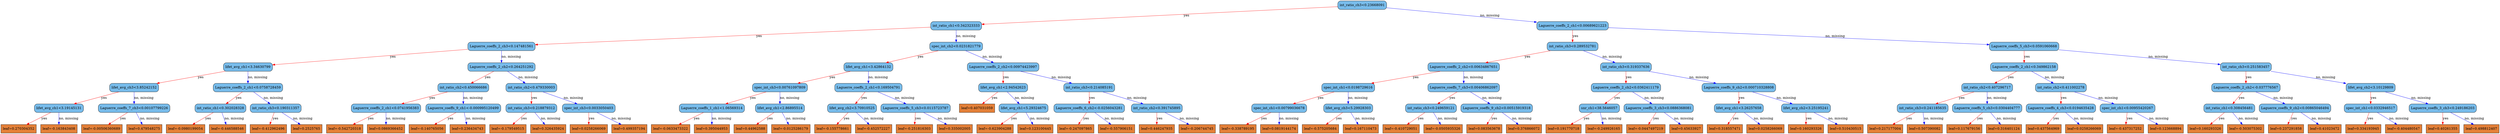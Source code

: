digraph {
	graph [bb="0,0,8428.8,567",
		rankdir=TB
	];
	node [label="\N"];
	0	[fillcolor="#78bceb",
		height=0.5,
		label="int_ratio_ch3<0.23668091",
		pos="4168.9,549",
		shape=box,
		style="filled, rounded",
		width=2.2326];
	1	[fillcolor="#78bceb",
		height=0.5,
		label="int_ratio_ch1<0.342323333",
		pos="3157.9,460.5",
		shape=box,
		style="filled, rounded",
		width=2.3264];
	0 -> 1	[color="#FF0000",
		label=yes,
		lp="3763.9,504.75",
		pos="e,3241.9,468.69 4088.3,541.1 3903.7,525.31 3451,486.58 3253.1,469.65"];
	2	[fillcolor="#78bceb",
		height=0.5,
		label="Laguerre_coeffs_2_ch1<0.00689621223",
		pos="5145.9,460.5",
		shape=box,
		style="filled, rounded",
		width=3.2951];
	0 -> 2	[color="#0000FF",
		label="no, missing",
		lp="4777.8,504.75",
		pos="e,5027,472.03 4249.7,540.85 4418.6,525.89 4810.5,491.19 5015.5,473.04"];
	3	[fillcolor="#78bceb",
		height=0.5,
		label="Laguerre_coeffs_2_ch3<0.147481561",
		pos="1628.9,372",
		shape=box,
		style="filled, rounded",
		width=3.1076];
	1 -> 3	[color="#FF0000",
		label=yes,
		lp="2539.9,416.25",
		pos="e,1741.1,379.35 3073.8,454.74 2818.8,440.32 2053.5,397.02 1752.5,379.99"];
	4	[fillcolor="#78bceb",
		height=0.5,
		label="spec_int_ch2<0.0231821779",
		pos="3157.9,372",
		shape=box,
		style="filled, rounded",
		width=2.4097];
	1 -> 4	[color="#0000FF",
		label="no, missing",
		lp="3189.8,416.25",
		pos="e,3157.9,390.35 3157.9,442.41 3157.9,430.76 3157.9,415.05 3157.9,401.52"];
	5	[fillcolor="#78bceb",
		height=0.5,
		label="int_ratio_ch3<0.289532781",
		pos="5145.9,372",
		shape=box,
		style="filled, rounded",
		width=2.3264];
	2 -> 5	[color="#FF0000",
		label=yes,
		lp="5154.9,416.25",
		pos="e,5145.9,390.35 5145.9,442.41 5145.9,430.76 5145.9,415.05 5145.9,401.52"];
	6	[fillcolor="#78bceb",
		height=0.5,
		label="Laguerre_coeffs_5_ch3<0.0591060668",
		pos="6766.9,372",
		shape=box,
		style="filled, rounded",
		width=3.2014];
	2 -> 6	[color="#0000FF",
		label="no, missing",
		lp="6133.8,416.25",
		pos="e,6651.3,379.17 5264.7,453.16 5561.9,437.3 6334.8,396.05 6640.2,379.76"];
	7	[fillcolor="#78bceb",
		height=0.5,
		label="lifet_avg_ch1<3.34630799",
		pos="832.88,283.5",
		shape=box,
		style="filled, rounded",
		width=2.2639];
	3 -> 7	[color="#FF0000",
		label=yes,
		lp="1311.9,327.75",
		pos="e,914.7,293.39 1516.5,358.79 1358.3,341.6 1072.9,310.58 925.91,294.61"];
	8	[fillcolor="#78bceb",
		height=0.5,
		label="Laguerre_coeffs_2_ch2<0.264251292",
		pos="1628.9,283.5",
		shape=box,
		style="filled, rounded",
		width=3.1076];
	3 -> 8	[color="#0000FF",
		label="no, missing",
		lp="1660.8,327.75",
		pos="e,1628.9,301.85 1628.9,353.91 1628.9,342.26 1628.9,326.55 1628.9,313.02"];
	9	[fillcolor="#78bceb",
		height=0.5,
		label="lifet_avg_ch1<3.42864132",
		pos="2919.9,283.5",
		shape=box,
		style="filled, rounded",
		width=2.2639];
	4 -> 9	[color="#FF0000",
		label=yes,
		lp="3069.9,327.75",
		pos="e,2967.7,301.87 3110,353.6 3072.1,339.82 3018.9,320.5 2978.5,305.79"];
	10	[fillcolor="#78bceb",
		height=0.5,
		label="Laguerre_coeffs_2_ch2<0.00974423997",
		pos="3341.9,283.5",
		shape=box,
		style="filled, rounded",
		width=3.2951];
	4 -> 10	[color="#0000FF",
		label="no, missing",
		lp="3298.8,327.75",
		pos="e,3304.8,301.91 3194.7,353.7 3223.4,340.19 3263.5,321.32 3294.7,306.7"];
	15	[fillcolor="#78bceb",
		height=0.5,
		label="lifet_avg_ch3<3.85242152",
		pos="446.88,195",
		shape=box,
		style="filled, rounded",
		width=2.2639];
	7 -> 15	[color="#FF0000",
		label=yes,
		lp="683.88,239.25",
		pos="e,524.73,213.45 755.23,265.1 691.73,250.87 601.91,230.74 535.58,215.88"];
	16	[fillcolor="#78bceb",
		height=0.5,
		label="Laguerre_coeffs_2_ch1<0.0758728459",
		pos="832.88,195",
		shape=box,
		style="filled, rounded",
		width=3.2014];
	7 -> 16	[color="#0000FF",
		label="no, missing",
		lp="864.75,239.25",
		pos="e,832.88,213.35 832.88,265.41 832.88,253.76 832.88,238.05 832.88,224.52"];
	17	[fillcolor="#78bceb",
		height=0.5,
		label="int_ratio_ch2<0.450066686",
		pos="1558.9,195",
		shape=box,
		style="filled, rounded",
		width=2.3264];
	8 -> 17	[color="#FF0000",
		label=yes,
		lp="1609.9,239.25",
		pos="e,1572.9,213.35 1615,265.41 1605,253.05 1591.3,236.13 1580,222.08"];
	18	[fillcolor="#78bceb",
		height=0.5,
		label="int_ratio_ch2<0.479330003",
		pos="1789.9,195",
		shape=box,
		style="filled, rounded",
		width=2.3264];
	8 -> 18	[color="#0000FF",
		label="no, missing",
		lp="1755.8,239.25",
		pos="e,1757.5,213.41 1661.1,265.2 1685.9,251.87 1720.4,233.31 1747.5,218.77"];
	31	[fillcolor="#78bceb",
		height=0.5,
		label="lifet_avg_ch1<3.19145131",
		pos="193.88,106.5",
		shape=box,
		style="filled, rounded",
		width=2.2639];
	15 -> 31	[color="#FF0000",
		label=yes,
		lp="352.88,150.75",
		pos="e,244.69,124.87 395.98,176.6 355.41,162.73 298.45,143.25 255.33,128.51"];
	32	[fillcolor="#78bceb",
		height=0.5,
		label="Laguerre_coeffs_7_ch3<0.00107799226",
		pos="446.88,106.5",
		shape=box,
		style="filled, rounded",
		width=3.2951];
	15 -> 32	[color="#0000FF",
		label="no, missing",
		lp="478.75,150.75",
		pos="e,446.88,124.85 446.88,176.91 446.88,165.26 446.88,149.55 446.88,136.02"];
	33	[fillcolor="#78bceb",
		height=0.5,
		label="int_ratio_ch1<0.302028328",
		pos="738.88,106.5",
		shape=box,
		style="filled, rounded",
		width=2.3264];
	16 -> 33	[color="#FF0000",
		label=yes,
		lp="803.88,150.75",
		pos="e,757.73,124.85 814.3,176.91 800.49,164.2 781.43,146.66 765.92,132.39"];
	34	[fillcolor="#78bceb",
		height=0.5,
		label="int_ratio_ch3<0.190311357",
		pos="924.88,106.5",
		shape=box,
		style="filled, rounded",
		width=2.3264];
	16 -> 34	[color="#0000FF",
		label="no, missing",
		lp="919.75,150.75",
		pos="e,906.42,124.85 851.05,176.91 864.57,164.2 883.23,146.66 898.4,132.39"];
	63	[fillcolor="#e48038",
		height=0.5,
		label="leaf=0.270304352",
		pos="57.875,18",
		shape=box,
		style=filled,
		width=1.6076];
	31 -> 63	[color="#FF0000",
		label=yes,
		lp="147.88,62.25",
		pos="e,85.023,36.267 166.68,88.203 146.02,75.062 117.38,56.846 94.67,42.403"];
	64	[fillcolor="#e48038",
		height=0.5,
		label="leaf=-0.163843408",
		pos="193.88,18",
		shape=box,
		style=filled,
		width=1.6701];
	31 -> 64	[color="#0000FF",
		label="no, missing",
		lp="225.75,62.25",
		pos="e,193.88,36.35 193.88,88.41 193.88,76.758 193.88,61.047 193.88,47.519"];
	65	[fillcolor="#e48038",
		height=0.5,
		label="leaf=-0.00506360689",
		pos="338.88,18",
		shape=box,
		style=filled,
		width=1.8576];
	32 -> 65	[color="#FF0000",
		label=yes,
		lp="411.88,62.25",
		pos="e,360.43,36.267 425.28,88.203 409.24,75.356 387.15,57.661 369.31,43.38"];
	66	[fillcolor="#e48038",
		height=0.5,
		label="leaf=0.479548275",
		pos="481.88,18",
		shape=box,
		style=filled,
		width=1.6076];
	32 -> 66	[color="#0000FF",
		label="no, missing",
		lp="499.75,62.25",
		pos="e,474.85,36.35 453.79,88.41 458.6,76.522 465.12,60.41 470.67,46.702"];
	67	[fillcolor="#e48038",
		height=0.5,
		label="leaf=-0.0980199054",
		pos="620.88,18",
		shape=box,
		style=filled,
		width=1.7639];
	33 -> 67	[color="#FF0000",
		label=yes,
		lp="699.88,62.25",
		pos="e,644.43,36.267 715.28,88.203 697.59,75.238 673.17,57.336 653.6,42.988"];
	68	[fillcolor="#e48038",
		height=0.5,
		label="leaf=-0.446588546",
		pos="762.88,18",
		shape=box,
		style=filled,
		width=1.6701];
	33 -> 68	[color="#0000FF",
		label="no, missing",
		lp="785.75,62.25",
		pos="e,758.06,36.35 743.62,88.41 746.88,76.64 751.3,60.729 755.08,47.11"];
	69	[fillcolor="#e48038",
		height=0.5,
		label="leaf=-0.412962496",
		pos="900.88,18",
		shape=box,
		style=filled,
		width=1.6701];
	34 -> 69	[color="#FF0000",
		label=yes,
		lp="924.88,62.25",
		pos="e,905.69,36.35 920.13,88.41 916.87,76.64 912.45,60.729 908.67,47.11"];
	70	[fillcolor="#e48038",
		height=0.5,
		label="leaf=0.2525765",
		pos="1029.9,18",
		shape=box,
		style=filled,
		width=1.4201];
	34 -> 70	[color="#0000FF",
		label="no, missing",
		lp="1018.8,62.25",
		pos="e,1008.9,36.267 945.87,88.203 961.47,75.356 982.95,57.661 1000.3,43.38"];
	35	[fillcolor="#78bceb",
		height=0.5,
		label="Laguerre_coeffs_2_ch1<0.0741956383",
		pos="1297.9,106.5",
		shape=box,
		style="filled, rounded",
		width=3.2014];
	17 -> 35	[color="#FF0000",
		label=yes,
		lp="1460.9,150.75",
		pos="e,1350.3,124.87 1506.4,176.6 1464.4,162.7 1405.5,143.17 1361,128.42"];
	36	[fillcolor="#78bceb",
		height=0.5,
		label="Laguerre_coeffs_9_ch1<-0.000995120499",
		pos="1558.9,106.5",
		shape=box,
		style="filled, rounded",
		width=3.4514];
	17 -> 36	[color="#0000FF",
		label="no, missing",
		lp="1590.8,150.75",
		pos="e,1558.9,124.85 1558.9,176.91 1558.9,165.26 1558.9,149.55 1558.9,136.02"];
	37	[fillcolor="#78bceb",
		height=0.5,
		label="int_ratio_ch3<0.218879312",
		pos="1789.9,106.5",
		shape=box,
		style="filled, rounded",
		width=2.3264];
	18 -> 37	[color="#FF0000",
		label=yes,
		lp="1798.9,150.75",
		pos="e,1789.9,124.85 1789.9,176.91 1789.9,165.26 1789.9,149.55 1789.9,136.02"];
	38	[fillcolor="#78bceb",
		height=0.5,
		label="spec_int_ch3<0.0033050403",
		pos="1981.9,106.5",
		shape=box,
		style="filled, rounded",
		width=2.4097];
	18 -> 38	[color="#0000FF",
		label="no, missing",
		lp="1935.8,150.75",
		pos="e,1943.2,124.91 1828.3,176.7 1858.4,163.13 1900.5,144.16 1933,129.51"];
	71	[fillcolor="#e48038",
		height=0.5,
		label="leaf=-0.542720318",
		pos="1158.9,18",
		shape=box,
		style=filled,
		width=1.6701];
	35 -> 71	[color="#FF0000",
		label=yes,
		lp="1249.9,62.25",
		pos="e,1186.6,36.267 1270.1,88.203 1248.9,75.003 1219.4,56.683 1196.2,42.209"];
	72	[fillcolor="#e48038",
		height=0.5,
		label="leaf=0.0869366452",
		pos="1297.9,18",
		shape=box,
		style=filled,
		width=1.7014];
	35 -> 72	[color="#0000FF",
		label="no, missing",
		lp="1329.8,62.25",
		pos="e,1297.9,36.35 1297.9,88.41 1297.9,76.758 1297.9,61.047 1297.9,47.519"];
	73	[fillcolor="#e48038",
		height=0.5,
		label="leaf=-0.140765056",
		pos="1436.9,18",
		shape=box,
		style=filled,
		width=1.6701];
	36 -> 73	[color="#FF0000",
		label=yes,
		lp="1517.9,62.25",
		pos="e,1461.2,36.267 1534.5,88.203 1516.1,75.179 1490.7,57.173 1470.4,42.792"];
	74	[fillcolor="#e48038",
		height=0.5,
		label="leaf=0.236434743",
		pos="1572.9,18",
		shape=box,
		style=filled,
		width=1.6076];
	36 -> 74	[color="#0000FF",
		label="no, missing",
		lp="1599.8,62.25",
		pos="e,1570.1,36.35 1561.6,88.41 1563.5,76.758 1566.1,61.047 1568.3,47.519"];
	75	[fillcolor="#e48038",
		height=0.5,
		label="leaf=-0.179549515",
		pos="1708.9,18",
		shape=box,
		style=filled,
		width=1.6701];
	37 -> 75	[color="#FF0000",
		label=yes,
		lp="1765.9,62.25",
		pos="e,1725.1,36.35 1773.9,88.41 1762.2,75.934 1746.1,58.805 1732.9,44.685"];
	76	[fillcolor="#e48038",
		height=0.5,
		label="leaf=0.326435924",
		pos="1844.9,18",
		shape=box,
		style=filled,
		width=1.6076];
	37 -> 76	[color="#0000FF",
		label="no, missing",
		lp="1854.8,62.25",
		pos="e,1833.8,36.35 1800.7,88.41 1808.4,76.287 1819,59.77 1827.8,45.89"];
	77	[fillcolor="#e48038",
		height=0.5,
		label="leaf=0.0258266069",
		pos="1981.9,18",
		shape=box,
		style=filled,
		width=1.7014];
	38 -> 77	[color="#FF0000",
		label=yes,
		lp="1990.9,62.25",
		pos="e,1981.9,36.35 1981.9,88.41 1981.9,76.758 1981.9,61.047 1981.9,47.519"];
	78	[fillcolor="#e48038",
		height=0.5,
		label="leaf=0.499357194",
		pos="2118.9,18",
		shape=box,
		style=filled,
		width=1.6076];
	38 -> 78	[color="#0000FF",
		label="no, missing",
		lp="2094.8,62.25",
		pos="e,2091.5,36.267 2009.3,88.203 2030.1,75.062 2058.9,56.846 2081.8,42.403"];
	19	[fillcolor="#78bceb",
		height=0.5,
		label="spec_int_ch3<0.00761097809",
		pos="2654.9,195",
		shape=box,
		style="filled, rounded",
		width=2.5035];
	9 -> 19	[color="#FF0000",
		label=yes,
		lp="2820.9,239.25",
		pos="e,2708.1,213.37 2866.6,265.1 2824,251.2 2764.2,231.67 2719,216.92"];
	20	[fillcolor="#78bceb",
		height=0.5,
		label="Laguerre_coeffs_2_ch1<0.169504791",
		pos="2919.9,195",
		shape=box,
		style="filled, rounded",
		width=3.1076];
	9 -> 20	[color="#0000FF",
		label="no, missing",
		lp="2951.8,239.25",
		pos="e,2919.9,213.35 2919.9,265.41 2919.9,253.76 2919.9,238.05 2919.9,224.52"];
	21	[fillcolor="#78bceb",
		height=0.5,
		label="lifet_avg_ch1<2.94542623",
		pos="3341.9,195",
		shape=box,
		style="filled, rounded",
		width=2.2639];
	10 -> 21	[color="#FF0000",
		label=yes,
		lp="3350.9,239.25",
		pos="e,3341.9,213.35 3341.9,265.41 3341.9,253.76 3341.9,238.05 3341.9,224.52"];
	22	[fillcolor="#78bceb",
		height=0.5,
		label="int_ratio_ch3<0.214085191",
		pos="3671.9,195",
		shape=box,
		style="filled, rounded",
		width=2.3264];
	10 -> 22	[color="#0000FF",
		label="no, missing",
		lp="3568.8,239.25",
		pos="e,3605.3,213.45 3408.3,265.1 3462,251.02 3537.8,231.16 3594.3,216.34"];
	39	[fillcolor="#78bceb",
		height=0.5,
		label="Laguerre_coeffs_1_ch1<1.06569314",
		pos="2396.9,106.5",
		shape=box,
		style="filled, rounded",
		width=3.0139];
	19 -> 39	[color="#FF0000",
		label=yes,
		lp="2558.9,150.75",
		pos="e,2448.7,124.87 2603,176.6 2561.6,162.73 2503.5,143.25 2459.5,128.51"];
	40	[fillcolor="#78bceb",
		height=0.5,
		label="lifet_avg_ch1<2.86895514",
		pos="2654.9,106.5",
		shape=box,
		style="filled, rounded",
		width=2.2639];
	19 -> 40	[color="#0000FF",
		label="no, missing",
		lp="2686.8,150.75",
		pos="e,2654.9,124.85 2654.9,176.91 2654.9,165.26 2654.9,149.55 2654.9,136.02"];
	41	[fillcolor="#78bceb",
		height=0.5,
		label="lifet_avg_ch2<3.70910525",
		pos="2869.9,106.5",
		shape=box,
		style="filled, rounded",
		width=2.2639];
	20 -> 41	[color="#FF0000",
		label=yes,
		lp="2908.9,150.75",
		pos="e,2879.9,124.85 2910,176.91 2903.1,164.9 2893.6,148.59 2885.7,134.8"];
	42	[fillcolor="#78bceb",
		height=0.5,
		label="Laguerre_coeffs_5_ch3<0.0115723787",
		pos="3084.9,106.5",
		shape=box,
		style="filled, rounded",
		width=3.2014];
	20 -> 42	[color="#0000FF",
		label="no, missing",
		lp="3049.8,150.75",
		pos="e,3051.7,124.91 2952.9,176.7 2978.4,163.31 3014,144.65 3041.8,130.08"];
	79	[fillcolor="#e48038",
		height=0.5,
		label="leaf=-0.0633473322",
		pos="2257.9,18",
		shape=box,
		style=filled,
		width=1.7639];
	39 -> 79	[color="#FF0000",
		label=yes,
		lp="2348.9,62.25",
		pos="e,2285.6,36.267 2369.1,88.203 2347.9,75.003 2318.4,56.683 2295.2,42.209"];
	80	[fillcolor="#e48038",
		height=0.5,
		label="leaf=0.395044953",
		pos="2396.9,18",
		shape=box,
		style=filled,
		width=1.6076];
	39 -> 80	[color="#0000FF",
		label="no, missing",
		lp="2428.8,62.25",
		pos="e,2396.9,36.35 2396.9,88.41 2396.9,76.758 2396.9,61.047 2396.9,47.519"];
	81	[fillcolor="#e48038",
		height=0.5,
		label="leaf=0.44962588",
		pos="2526.9,18",
		shape=box,
		style=filled,
		width=1.5139];
	40 -> 81	[color="#FF0000",
		label=yes,
		lp="2611.9,62.25",
		pos="e,2552.4,36.267 2629.3,88.203 2609.9,75.12 2583.1,57.01 2561.8,42.597"];
	82	[fillcolor="#e48038",
		height=0.5,
		label="leaf=-0.0125286179",
		pos="2662.9,18",
		shape=box,
		style=filled,
		width=1.7639];
	40 -> 82	[color="#0000FF",
		label="no, missing",
		lp="2691.8,62.25",
		pos="e,2661.3,36.35 2656.5,88.41 2657.5,76.758 2659,61.047 2660.2,47.519"];
	83	[fillcolor="#e48038",
		height=0.5,
		label="leaf=-0.155778661",
		pos="2804.9,18",
		shape=box,
		style=filled,
		width=1.6701];
	41 -> 83	[color="#FF0000",
		label=yes,
		lp="2852.9,62.25",
		pos="e,2817.9,36.35 2857,88.41 2847.8,76.169 2835.3,59.449 2824.8,45.487"];
	84	[fillcolor="#e48038",
		height=0.5,
		label="leaf=-0.452572227",
		pos="2942.9,18",
		shape=box,
		style=filled,
		width=1.6701];
	41 -> 84	[color="#0000FF",
		label="no, missing",
		lp="2945.8,62.25",
		pos="e,2928.2,36.35 2884.3,88.41 2894.7,76.051 2909,59.127 2920.9,45.085"];
	85	[fillcolor="#e48038",
		height=0.5,
		label="leaf=-0.251816303",
		pos="3080.9,18",
		shape=box,
		style=filled,
		width=1.6701];
	42 -> 85	[color="#FF0000",
		label=yes,
		lp="3092.9,62.25",
		pos="e,3081.7,36.35 3084.1,88.41 3083.5,76.758 3082.8,61.047 3082.2,47.519"];
	86	[fillcolor="#e48038",
		height=0.5,
		label="leaf=0.335002005",
		pos="3216.9,18",
		shape=box,
		style=filled,
		width=1.6076];
	42 -> 86	[color="#0000FF",
		label="no, missing",
		lp="3194.8,62.25",
		pos="e,3190.5,36.267 3111.3,88.203 3131.3,75.062 3159.1,56.846 3181.2,42.403"];
	43	[fillcolor="#e48038",
		height=0.5,
		label="leaf=0.407031059",
		pos="3292.9,106.5",
		shape=box,
		style=filled,
		width=1.6076];
	21 -> 43	[color="#FF0000",
		label=yes,
		lp="3330.9,150.75",
		pos="e,3302.7,124.85 3332.2,176.91 3325.4,164.9 3316.2,148.59 3308.3,134.8"];
	44	[fillcolor="#78bceb",
		height=0.5,
		label="lifet_avg_ch1<5.29324675",
		pos="3449.9,106.5",
		shape=box,
		style="filled, rounded",
		width=2.2639];
	21 -> 44	[color="#0000FF",
		label="no, missing",
		lp="3437.8,150.75",
		pos="e,3428.3,124.77 3363.5,176.7 3379.5,163.86 3401.6,146.16 3419.4,131.88"];
	45	[fillcolor="#78bceb",
		height=0.5,
		label="Laguerre_coeffs_6_ch2<-0.0256043281",
		pos="3671.9,106.5",
		shape=box,
		style="filled, rounded",
		width=3.2639];
	22 -> 45	[color="#FF0000",
		label=yes,
		lp="3680.9,150.75",
		pos="e,3671.9,124.85 3671.9,176.91 3671.9,165.26 3671.9,149.55 3671.9,136.02"];
	46	[fillcolor="#78bceb",
		height=0.5,
		label="int_ratio_ch2<0.391745895",
		pos="3898.9,106.5",
		shape=box,
		style="filled, rounded",
		width=2.3264];
	22 -> 46	[color="#0000FF",
		label="no, missing",
		lp="3837.8,150.75",
		pos="e,3853.3,124.87 3717.5,176.6 3753.6,162.85 3804.2,143.58 3842.7,128.89"];
	87	[fillcolor="#e48038",
		height=0.5,
		label="leaf=-0.623904288",
		pos="3352.9,18",
		shape=box,
		style=filled,
		width=1.6701];
	44 -> 87	[color="#FF0000",
		label=yes,
		lp="3419.9,62.25",
		pos="e,3372.3,36.35 3430.7,88.41 3416.5,75.698 3396.8,58.157 3380.8,43.889"];
	88	[fillcolor="#e48038",
		height=0.5,
		label="leaf=0.123100445",
		pos="3488.9,18",
		shape=box,
		style=filled,
		width=1.6076];
	44 -> 88	[color="#0000FF",
		label="no, missing",
		lp="3504.8,62.25",
		pos="e,3481.1,36.35 3457.6,88.41 3462.9,76.522 3470.2,60.41 3476.4,46.702"];
	89	[fillcolor="#e48038",
		height=0.5,
		label="leaf=-0.247097865",
		pos="3624.9,18",
		shape=box,
		style=filled,
		width=1.6701];
	45 -> 89	[color="#FF0000",
		label=yes,
		lp="3661.9,62.25",
		pos="e,3634.3,36.35 3662.6,88.41 3656.1,76.405 3647.2,60.091 3639.7,46.295"];
	90	[fillcolor="#e48038",
		height=0.5,
		label="leaf=-0.557906151",
		pos="3762.9,18",
		shape=box,
		style=filled,
		width=1.6701];
	45 -> 90	[color="#0000FF",
		label="no, missing",
		lp="3757.8,62.25",
		pos="e,3744.6,36.35 3689.9,88.41 3703.2,75.698 3721.7,58.157 3736.7,43.889"];
	91	[fillcolor="#e48038",
		height=0.5,
		label="leaf=0.446247935",
		pos="3898.9,18",
		shape=box,
		style=filled,
		width=1.6076];
	46 -> 91	[color="#FF0000",
		label=yes,
		lp="3907.9,62.25",
		pos="e,3898.9,36.35 3898.9,88.41 3898.9,76.758 3898.9,61.047 3898.9,47.519"];
	92	[fillcolor="#e48038",
		height=0.5,
		label="leaf=-0.206744745",
		pos="4034.9,18",
		shape=box,
		style=filled,
		width=1.6701];
	46 -> 92	[color="#0000FF",
		label="no, missing",
		lp="4011.8,62.25",
		pos="e,4007.7,36.267 3926.1,88.203 3946.7,75.062 3975.4,56.846 3998.1,42.403"];
	11	[fillcolor="#78bceb",
		height=0.5,
		label="Laguerre_coeffs_2_ch2<0.00634867651",
		pos="4934.9,283.5",
		shape=box,
		style="filled, rounded",
		width=3.2951];
	5 -> 11	[color="#FF0000",
		label=yes,
		lp="5068.9,327.75",
		pos="e,4977.3,301.87 5103.4,353.6 5070,339.9 5023.3,320.75 4987.5,306.08"];
	12	[fillcolor="#78bceb",
		height=0.5,
		label="int_ratio_ch3<0.319337636",
		pos="5493.9,283.5",
		shape=box,
		style="filled, rounded",
		width=2.3264];
	5 -> 12	[color="#0000FF",
		label="no, missing",
		lp="5383.8,327.75",
		pos="e,5423.7,301.95 5215.9,353.6 5272.8,339.46 5353.1,319.49 5412.8,304.65"];
	13	[fillcolor="#78bceb",
		height=0.5,
		label="Laguerre_coeffs_2_ch1<0.349862158",
		pos="6766.9,283.5",
		shape=box,
		style="filled, rounded",
		width=3.1076];
	6 -> 13	[color="#FF0000",
		label=yes,
		lp="6775.9,327.75",
		pos="e,6766.9,301.85 6766.9,353.91 6766.9,342.26 6766.9,326.55 6766.9,313.02"];
	14	[fillcolor="#78bceb",
		height=0.5,
		label="int_ratio_ch3<0.251583457",
		pos="7576.9,283.5",
		shape=box,
		style="filled, rounded",
		width=2.3264];
	6 -> 14	[color="#0000FF",
		label="no, missing",
		lp="7276.8,327.75",
		pos="e,7492.7,293.48 6882.5,358.65 7043.4,341.47 7331.9,310.66 7481.4,294.7"];
	23	[fillcolor="#78bceb",
		height=0.5,
		label="spec_int_ch1<0.0198729616",
		pos="4544.9,195",
		shape=box,
		style="filled, rounded",
		width=2.4097];
	11 -> 23	[color="#FF0000",
		label=yes,
		lp="4783.9,239.25",
		pos="e,4623.5,213.45 4856.4,265.1 4792.3,250.87 4701.5,230.74 4634.5,215.88"];
	24	[fillcolor="#78bceb",
		height=0.5,
		label="Laguerre_coeffs_7_ch3<0.00406862097",
		pos="4934.9,195",
		shape=box,
		style="filled, rounded",
		width=3.2951];
	11 -> 24	[color="#0000FF",
		label="no, missing",
		lp="4966.8,239.25",
		pos="e,4934.9,213.35 4934.9,265.41 4934.9,253.76 4934.9,238.05 4934.9,224.52"];
	25	[fillcolor="#78bceb",
		height=0.5,
		label="Laguerre_coeffs_2_ch2<0.0362411179",
		pos="5493.9,195",
		shape=box,
		style="filled, rounded",
		width=3.2014];
	12 -> 25	[color="#FF0000",
		label=yes,
		lp="5502.9,239.25",
		pos="e,5493.9,213.35 5493.9,265.41 5493.9,253.76 5493.9,238.05 5493.9,224.52"];
	26	[fillcolor="#78bceb",
		height=0.5,
		label="Laguerre_coeffs_9_ch2<0.000710328808",
		pos="5885.9,195",
		shape=box,
		style="filled, rounded",
		width=3.3889];
	12 -> 26	[color="#0000FF",
		label="no, missing",
		lp="5757.8,239.25",
		pos="e,5806.8,213.45 5572.7,265.1 5637.2,250.87 5728.4,230.74 5795.8,215.88"];
	47	[fillcolor="#78bceb",
		height=0.5,
		label="spec_int_ch1<0.00799036678",
		pos="4311.9,106.5",
		shape=box,
		style="filled, rounded",
		width=2.5035];
	23 -> 47	[color="#FF0000",
		label=yes,
		lp="4458.9,150.75",
		pos="e,4358.7,124.87 4498,176.6 4460.9,162.82 4408.8,143.5 4369.2,128.79"];
	48	[fillcolor="#78bceb",
		height=0.5,
		label="lifet_avg_ch3<5.29928303",
		pos="4544.9,106.5",
		shape=box,
		style="filled, rounded",
		width=2.2639];
	23 -> 48	[color="#0000FF",
		label="no, missing",
		lp="4576.8,150.75",
		pos="e,4544.9,124.85 4544.9,176.91 4544.9,165.26 4544.9,149.55 4544.9,136.02"];
	49	[fillcolor="#78bceb",
		height=0.5,
		label="int_ratio_ch3<0.249659121",
		pos="4824.9,106.5",
		shape=box,
		style="filled, rounded",
		width=2.3264];
	24 -> 49	[color="#FF0000",
		label=yes,
		lp="4898.9,150.75",
		pos="e,4846.8,124.77 4912.9,176.7 4896.5,163.86 4874,146.16 4855.9,131.88"];
	50	[fillcolor="#78bceb",
		height=0.5,
		label="Laguerre_coeffs_9_ch2<0.00515919318",
		pos="5044.9,106.5",
		shape=box,
		style="filled, rounded",
		width=3.2951];
	24 -> 50	[color="#0000FF",
		label="no, missing",
		lp="5031.8,150.75",
		pos="e,5022.9,124.77 4956.9,176.7 4973.2,163.86 4995.7,146.16 5013.9,131.88"];
	93	[fillcolor="#e48038",
		height=0.5,
		label="leaf=-0.338789195",
		pos="4172.9,18",
		shape=box,
		style=filled,
		width=1.6701];
	47 -> 93	[color="#FF0000",
		label=yes,
		lp="4263.9,62.25",
		pos="e,4200.6,36.267 4284.1,88.203 4262.9,75.003 4233.4,56.683 4210.2,42.209"];
	94	[fillcolor="#e48038",
		height=0.5,
		label="leaf=0.0819144174",
		pos="4311.9,18",
		shape=box,
		style=filled,
		width=1.7014];
	47 -> 94	[color="#0000FF",
		label="no, missing",
		lp="4343.8,62.25",
		pos="e,4311.9,36.35 4311.9,88.41 4311.9,76.758 4311.9,61.047 4311.9,47.519"];
	95	[fillcolor="#e48038",
		height=0.5,
		label="leaf=-0.575205684",
		pos="4450.9,18",
		shape=box,
		style=filled,
		width=1.6701];
	48 -> 95	[color="#FF0000",
		label=yes,
		lp="4515.9,62.25",
		pos="e,4469.7,36.35 4526.3,88.41 4512.5,75.698 4493.4,58.157 4477.9,43.889"];
	96	[fillcolor="#e48038",
		height=0.5,
		label="leaf=0.167110473",
		pos="4586.9,18",
		shape=box,
		style=filled,
		width=1.6076];
	48 -> 96	[color="#0000FF",
		label="no, missing",
		lp="4601.8,62.25",
		pos="e,4578.5,36.35 4553.2,88.41 4558.9,76.522 4566.8,60.41 4573.4,46.702"];
	97	[fillcolor="#e48038",
		height=0.5,
		label="leaf=-0.410729051",
		pos="4722.9,18",
		shape=box,
		style=filled,
		width=1.6701];
	49 -> 97	[color="#FF0000",
		label=yes,
		lp="4792.9,62.25",
		pos="e,4743.3,36.35 4804.7,88.41 4789.6,75.581 4768.7,57.831 4751.8,43.493"];
	98	[fillcolor="#e48038",
		height=0.5,
		label="leaf=-0.0505935326",
		pos="4864.9,18",
		shape=box,
		style=filled,
		width=1.7639];
	49 -> 98	[color="#0000FF",
		label="no, missing",
		lp="4880.8,62.25",
		pos="e,4856.9,36.35 4832.8,88.41 4838.3,76.522 4845.7,60.41 4852.1,46.702"];
	99	[fillcolor="#e48038",
		height=0.5,
		label="leaf=0.083563678",
		pos="5003.9,18",
		shape=box,
		style=filled,
		width=1.6076];
	50 -> 99	[color="#FF0000",
		label=yes,
		lp="5037.9,62.25",
		pos="e,5012.1,36.35 5036.8,88.41 5031.1,76.522 5023.5,60.41 5017,46.702"];
	100	[fillcolor="#e48038",
		height=0.5,
		label="leaf=0.376866072",
		pos="5137.9,18",
		shape=box,
		style=filled,
		width=1.6076];
	50 -> 100	[color="#0000FF",
		label="no, missing",
		lp="5131.8,62.25",
		pos="e,5119.2,36.35 5063.2,88.41 5076.9,75.698 5095.8,58.157 5111.1,43.889"];
	51	[fillcolor="#78bceb",
		height=0.5,
		label="snr_ch1<38.5646057",
		pos="5389.9,106.5",
		shape=box,
		style="filled, rounded",
		width=1.8264];
	25 -> 51	[color="#FF0000",
		label=yes,
		lp="5460.9,150.75",
		pos="e,5410.7,124.85 5473.3,176.91 5457.9,164.08 5436.6,146.33 5419.3,131.99"];
	52	[fillcolor="#78bceb",
		height=0.5,
		label="Laguerre_coeffs_3_ch3<0.0886368081",
		pos="5588.9,106.5",
		shape=box,
		style="filled, rounded",
		width=3.2014];
	25 -> 52	[color="#0000FF",
		label="no, missing",
		lp="5582.8,150.75",
		pos="e,5569.8,124.85 5512.6,176.91 5526.6,164.2 5545.9,146.66 5561.5,132.39"];
	53	[fillcolor="#78bceb",
		height=0.5,
		label="lifet_avg_ch1<3.26257658",
		pos="5885.9,106.5",
		shape=box,
		style="filled, rounded",
		width=2.2639];
	26 -> 53	[color="#FF0000",
		label=yes,
		lp="5894.9,150.75",
		pos="e,5885.9,124.85 5885.9,176.91 5885.9,165.26 5885.9,149.55 5885.9,136.02"];
	54	[fillcolor="#78bceb",
		height=0.5,
		label="lifet_avg_ch2<3.25195241",
		pos="6089.9,106.5",
		shape=box,
		style="filled, rounded",
		width=2.2639];
	26 -> 54	[color="#0000FF",
		label="no, missing",
		lp="6038.8,150.75",
		pos="e,6048.8,124.91 5926.7,176.7 5958.8,163.08 6003.8,143.99 6038.4,129.32"];
	101	[fillcolor="#e48038",
		height=0.5,
		label="leaf=0.191770718",
		pos="5271.9,18",
		shape=box,
		style=filled,
		width=1.6076];
	51 -> 101	[color="#FF0000",
		label=yes,
		lp="5350.9,62.25",
		pos="e,5295.4,36.267 5366.3,88.203 5348.6,75.238 5324.2,57.336 5304.6,42.988"];
	102	[fillcolor="#e48038",
		height=0.5,
		label="leaf=-0.249926165",
		pos="5407.9,18",
		shape=box,
		style=filled,
		width=1.6701];
	51 -> 102	[color="#0000FF",
		label="no, missing",
		lp="5432.8,62.25",
		pos="e,5404.3,36.35 5393.4,88.41 5395.9,76.758 5399.1,61.047 5401.9,47.519"];
	103	[fillcolor="#e48038",
		height=0.5,
		label="leaf=-0.0447497219",
		pos="5549.9,18",
		shape=box,
		style=filled,
		width=1.7639];
	52 -> 103	[color="#FF0000",
		label=yes,
		lp="5581.9,62.25",
		pos="e,5557.7,36.35 5581.2,88.41 5575.8,76.522 5568.5,60.41 5562.4,46.702"];
	104	[fillcolor="#e48038",
		height=0.5,
		label="leaf=0.45633927",
		pos="5685.9,18",
		shape=box,
		style=filled,
		width=1.5139];
	52 -> 104	[color="#0000FF",
		label="no, missing",
		lp="5678.8,62.25",
		pos="e,5666.4,36.35 5608,88.41 5622.3,75.698 5642,58.157 5658,43.889"];
	105	[fillcolor="#e48038",
		height=0.5,
		label="leaf=0.318557471",
		pos="5815.9,18",
		shape=box,
		style=filled,
		width=1.6076];
	53 -> 105	[color="#FF0000",
		label=yes,
		lp="5866.9,62.25",
		pos="e,5829.9,36.35 5872,88.41 5862,76.051 5848.3,59.127 5837,45.085"];
	106	[fillcolor="#e48038",
		height=0.5,
		label="leaf=0.0258266069",
		pos="5952.9,18",
		shape=box,
		style=filled,
		width=1.7014];
	53 -> 106	[color="#0000FF",
		label="no, missing",
		lp="5957.8,62.25",
		pos="e,5939.4,36.35 5899.1,88.41 5908.7,76.051 5921.8,59.127 5932.7,45.085"];
	107	[fillcolor="#e48038",
		height=0.5,
		label="leaf=0.160293326",
		pos="6089.9,18",
		shape=box,
		style=filled,
		width=1.6076];
	54 -> 107	[color="#FF0000",
		label=yes,
		lp="6098.9,62.25",
		pos="e,6089.9,36.35 6089.9,88.41 6089.9,76.758 6089.9,61.047 6089.9,47.519"];
	108	[fillcolor="#e48038",
		height=0.5,
		label="leaf=0.510430515",
		pos="6223.9,18",
		shape=box,
		style=filled,
		width=1.6076];
	54 -> 108	[color="#0000FF",
		label="no, missing",
		lp="6201.8,62.25",
		pos="e,6197.1,36.267 6116.7,88.203 6137,75.062 6165.2,56.846 6187.6,42.403"];
	27	[fillcolor="#78bceb",
		height=0.5,
		label="int_ratio_ch2<0.407296717",
		pos="6703.9,195",
		shape=box,
		style="filled, rounded",
		width=2.3264];
	13 -> 27	[color="#FF0000",
		label=yes,
		lp="6750.9,239.25",
		pos="e,6716.5,213.35 6754.4,265.41 6745.5,253.17 6733.3,236.45 6723.2,222.49"];
	28	[fillcolor="#78bceb",
		height=0.5,
		label="int_ratio_ch2<0.411002278",
		pos="6952.9,195",
		shape=box,
		style="filled, rounded",
		width=2.3264];
	13 -> 28	[color="#0000FF",
		label="no, missing",
		lp="6908.8,239.25",
		pos="e,6915.4,213.41 6804.1,265.2 6833.1,251.69 6873.7,232.82 6905.1,218.2"];
	29	[fillcolor="#78bceb",
		height=0.5,
		label="Laguerre_coeffs_2_ch2<-0.037776567",
		pos="7576.9,195",
		shape=box,
		style="filled, rounded",
		width=3.1701];
	14 -> 29	[color="#FF0000",
		label=yes,
		lp="7585.9,239.25",
		pos="e,7576.9,213.35 7576.9,265.41 7576.9,253.76 7576.9,238.05 7576.9,224.52"];
	30	[fillcolor="#78bceb",
		height=0.5,
		label="lifet_avg_ch2<3.10129809",
		pos="7994.9,195",
		shape=box,
		style="filled, rounded",
		width=2.2639];
	14 -> 30	[color="#0000FF",
		label="no, missing",
		lp="7855.8,239.25",
		pos="e,7913.1,212.93 7661,265.1 7730.8,250.65 7830,230.11 7902.2,215.18"];
	55	[fillcolor="#78bceb",
		height=0.5,
		label="int_ratio_ch3<0.241185635",
		pos="6486.9,106.5",
		shape=box,
		style="filled, rounded",
		width=2.3264];
	27 -> 55	[color="#FF0000",
		label=yes,
		lp="6623.9,150.75",
		pos="e,6530.5,124.87 6660.2,176.6 6625.9,162.9 6577.8,143.75 6541,129.08"];
	56	[fillcolor="#78bceb",
		height=0.5,
		label="Laguerre_coeffs_5_ch3<0.0304404777",
		pos="6703.9,106.5",
		shape=box,
		style="filled, rounded",
		width=3.2014];
	27 -> 56	[color="#0000FF",
		label="no, missing",
		lp="6735.8,150.75",
		pos="e,6703.9,124.85 6703.9,176.91 6703.9,165.26 6703.9,149.55 6703.9,136.02"];
	57	[fillcolor="#78bceb",
		height=0.5,
		label="Laguerre_coeffs_4_ch3<0.0194635428",
		pos="6952.9,106.5",
		shape=box,
		style="filled, rounded",
		width=3.2014];
	28 -> 57	[color="#FF0000",
		label=yes,
		lp="6961.9,150.75",
		pos="e,6952.9,124.85 6952.9,176.91 6952.9,165.26 6952.9,149.55 6952.9,136.02"];
	58	[fillcolor="#78bceb",
		height=0.5,
		label="spec_int_ch1<0.00955420267",
		pos="7175.9,106.5",
		shape=box,
		style="filled, rounded",
		width=2.5035];
	28 -> 58	[color="#0000FF",
		label="no, missing",
		lp="7116.8,150.75",
		pos="e,7131.1,124.87 6997.7,176.6 7033.2,162.85 7082.9,143.58 7120.7,128.89"];
	109	[fillcolor="#e48038",
		height=0.5,
		label="leaf=0.217177004",
		pos="6357.9,18",
		shape=box,
		style=filled,
		width=1.6076];
	55 -> 109	[color="#FF0000",
		label=yes,
		lp="6443.9,62.25",
		pos="e,6383.6,36.267 6461.1,88.203 6441.6,75.12 6414.6,57.01 6393.1,42.597"];
	110	[fillcolor="#e48038",
		height=0.5,
		label="leaf=0.507390082",
		pos="6491.9,18",
		shape=box,
		style=filled,
		width=1.6076];
	55 -> 110	[color="#0000FF",
		label="no, missing",
		lp="6521.8,62.25",
		pos="e,6490.9,36.35 6487.9,88.41 6488.5,76.758 6489.4,61.047 6490.2,47.519"];
	111	[fillcolor="#e48038",
		height=0.5,
		label="leaf=0.117679156",
		pos="6625.9,18",
		shape=box,
		style=filled,
		width=1.6076];
	56 -> 111	[color="#FF0000",
		label=yes,
		lp="6680.9,62.25",
		pos="e,6641.5,36.35 6688.5,88.41 6677.2,75.934 6661.8,58.805 6649,44.685"];
	112	[fillcolor="#e48038",
		height=0.5,
		label="leaf=0.316401124",
		pos="6759.9,18",
		shape=box,
		style=filled,
		width=1.6076];
	56 -> 112	[color="#0000FF",
		label="no, missing",
		lp="6769.8,62.25",
		pos="e,6748.6,36.35 6714.9,88.41 6722.8,76.287 6733.5,59.77 6742.5,45.89"];
	113	[fillcolor="#e48038",
		height=0.5,
		label="leaf=0.437564969",
		pos="6893.9,18",
		shape=box,
		style=filled,
		width=1.6076];
	57 -> 113	[color="#FF0000",
		label=yes,
		lp="6937.9,62.25",
		pos="e,6905.7,36.35 6941.2,88.41 6932.9,76.169 6921.5,59.449 6911.9,45.487"];
	114	[fillcolor="#e48038",
		height=0.5,
		label="leaf=0.0258266069",
		pos="7030.9,18",
		shape=box,
		style=filled,
		width=1.7014];
	57 -> 114	[color="#0000FF",
		label="no, missing",
		lp="7030.8,62.25",
		pos="e,7015.2,36.35 6968.3,88.41 6979.5,75.934 6995,58.805 7007.7,44.685"];
	115	[fillcolor="#e48038",
		height=0.5,
		label="leaf=-0.437317252",
		pos="7169.9,18",
		shape=box,
		style=filled,
		width=1.6701];
	58 -> 115	[color="#FF0000",
		label=yes,
		lp="7182.9,62.25",
		pos="e,7171.1,36.35 7174.7,88.41 7173.9,76.758 7172.8,61.047 7171.9,47.519"];
	116	[fillcolor="#e48038",
		height=0.5,
		label="leaf=0.123668894",
		pos="7305.9,18",
		shape=box,
		style=filled,
		width=1.6076];
	58 -> 116	[color="#0000FF",
		label="no, missing",
		lp="7284.8,62.25",
		pos="e,7279.9,36.267 7201.9,88.203 7221.5,75.12 7248.8,57.01 7270.4,42.597"];
	59	[fillcolor="#78bceb",
		height=0.5,
		label="int_ratio_ch1<0.308456481",
		pos="7521.9,106.5",
		shape=box,
		style="filled, rounded",
		width=2.3264];
	29 -> 59	[color="#FF0000",
		label=yes,
		lp="7563.9,150.75",
		pos="e,7532.9,124.85 7566,176.91 7558.3,164.79 7547.8,148.27 7539,134.39"];
	60	[fillcolor="#78bceb",
		height=0.5,
		label="Laguerre_coeffs_9_ch2<0.00865046494",
		pos="7741.9,106.5",
		shape=box,
		style="filled, rounded",
		width=3.2951];
	29 -> 60	[color="#0000FF",
		label="no, missing",
		lp="7706.8,150.75",
		pos="e,7708.7,124.91 7609.9,176.7 7635.4,163.31 7671,144.65 7698.8,130.08"];
	61	[fillcolor="#78bceb",
		height=0.5,
		label="spec_int_ch1<0.0332946517",
		pos="7994.9,106.5",
		shape=box,
		style="filled, rounded",
		width=2.4097];
	30 -> 61	[color="#FF0000",
		label=yes,
		lp="8003.9,150.75",
		pos="e,7994.9,124.85 7994.9,176.91 7994.9,165.26 7994.9,149.55 7994.9,136.02"];
	62	[fillcolor="#78bceb",
		height=0.5,
		label="Laguerre_coeffs_3_ch3<0.249186203",
		pos="8240.9,106.5",
		shape=box,
		style="filled, rounded",
		width=3.1076];
	30 -> 62	[color="#0000FF",
		label="no, missing",
		lp="8172.8,150.75",
		pos="e,8191.5,124.87 8044.4,176.6 8083.7,162.76 8139,143.34 8180.9,128.61"];
	117	[fillcolor="#e48038",
		height=0.5,
		label="leaf=0.160293326",
		pos="7439.9,18",
		shape=box,
		style=filled,
		width=1.6076];
	59 -> 117	[color="#FF0000",
		label=yes,
		lp="7497.9,62.25",
		pos="e,7456.3,36.35 7505.7,88.41 7493.8,75.934 7477.6,58.805 7464.2,44.685"];
	118	[fillcolor="#e48038",
		height=0.5,
		label="leaf=-0.503075302",
		pos="7575.9,18",
		shape=box,
		style=filled,
		width=1.6701];
	59 -> 118	[color="#0000FF",
		label="no, missing",
		lp="7585.8,62.25",
		pos="e,7565,36.35 7532.5,88.41 7540.1,76.287 7550.4,59.77 7559.1,45.89"];
	119	[fillcolor="#e48038",
		height=0.5,
		label="leaf=0.237291858",
		pos="7711.9,18",
		shape=box,
		style=filled,
		width=1.6076];
	60 -> 119	[color="#FF0000",
		label=yes,
		lp="7738.9,62.25",
		pos="e,7717.9,36.35 7735.9,88.41 7731.9,76.64 7726.3,60.729 7721.6,47.11"];
	120	[fillcolor="#e48038",
		height=0.5,
		label="leaf=0.41023472",
		pos="7841.9,18",
		shape=box,
		style=filled,
		width=1.5139];
	60 -> 120	[color="#0000FF",
		label="no, missing",
		lp="7832.8,62.25",
		pos="e,7821.8,36.35 7761.6,88.41 7776.5,75.581 7797,57.831 7813.6,43.493"];
	121	[fillcolor="#e48038",
		height=0.5,
		label="leaf=0.334193945",
		pos="7971.9,18",
		shape=box,
		style=filled,
		width=1.6076];
	61 -> 121	[color="#FF0000",
		label=yes,
		lp="7994.9,62.25",
		pos="e,7976.5,36.35 7990.3,88.41 7987.2,76.64 7983,60.729 7979.3,47.11"];
	122	[fillcolor="#e48038",
		height=0.5,
		label="leaf=-0.404480547",
		pos="8107.9,18",
		shape=box,
		style=filled,
		width=1.6701];
	61 -> 122	[color="#0000FF",
		label="no, missing",
		lp="8093.8,62.25",
		pos="e,8085.3,36.267 8017.5,88.203 8034.3,75.297 8057.6,57.498 8076.3,43.183"];
	123	[fillcolor="#e48038",
		height=0.5,
		label="leaf=0.40261355",
		pos="8240.9,18",
		shape=box,
		style=filled,
		width=1.5139];
	62 -> 123	[color="#FF0000",
		label=yes,
		lp="8249.9,62.25",
		pos="e,8240.9,36.35 8240.9,88.41 8240.9,76.758 8240.9,61.047 8240.9,47.519"];
	124	[fillcolor="#e48038",
		height=0.5,
		label="leaf=0.498812407",
		pos="8370.9,18",
		shape=box,
		style=filled,
		width=1.6076];
	62 -> 124	[color="#0000FF",
		label="no, missing",
		lp="8349.8,62.25",
		pos="e,8344.9,36.267 8266.9,88.203 8286.5,75.12 8313.8,57.01 8335.4,42.597"];
}
